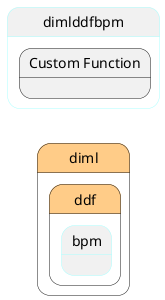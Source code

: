 @startuml
left to right direction


state "diml" as diml #ffcc88 {
state "ddf" as dimlddf #ffcc88 {
state "bpm" as dimlddfbpm ##aaffff {
}
}
}


state "dimlddfbpm" as pstatename ##aaffff {
    state "Custom Function" as bpmfunction {
    }
}





@enduml
